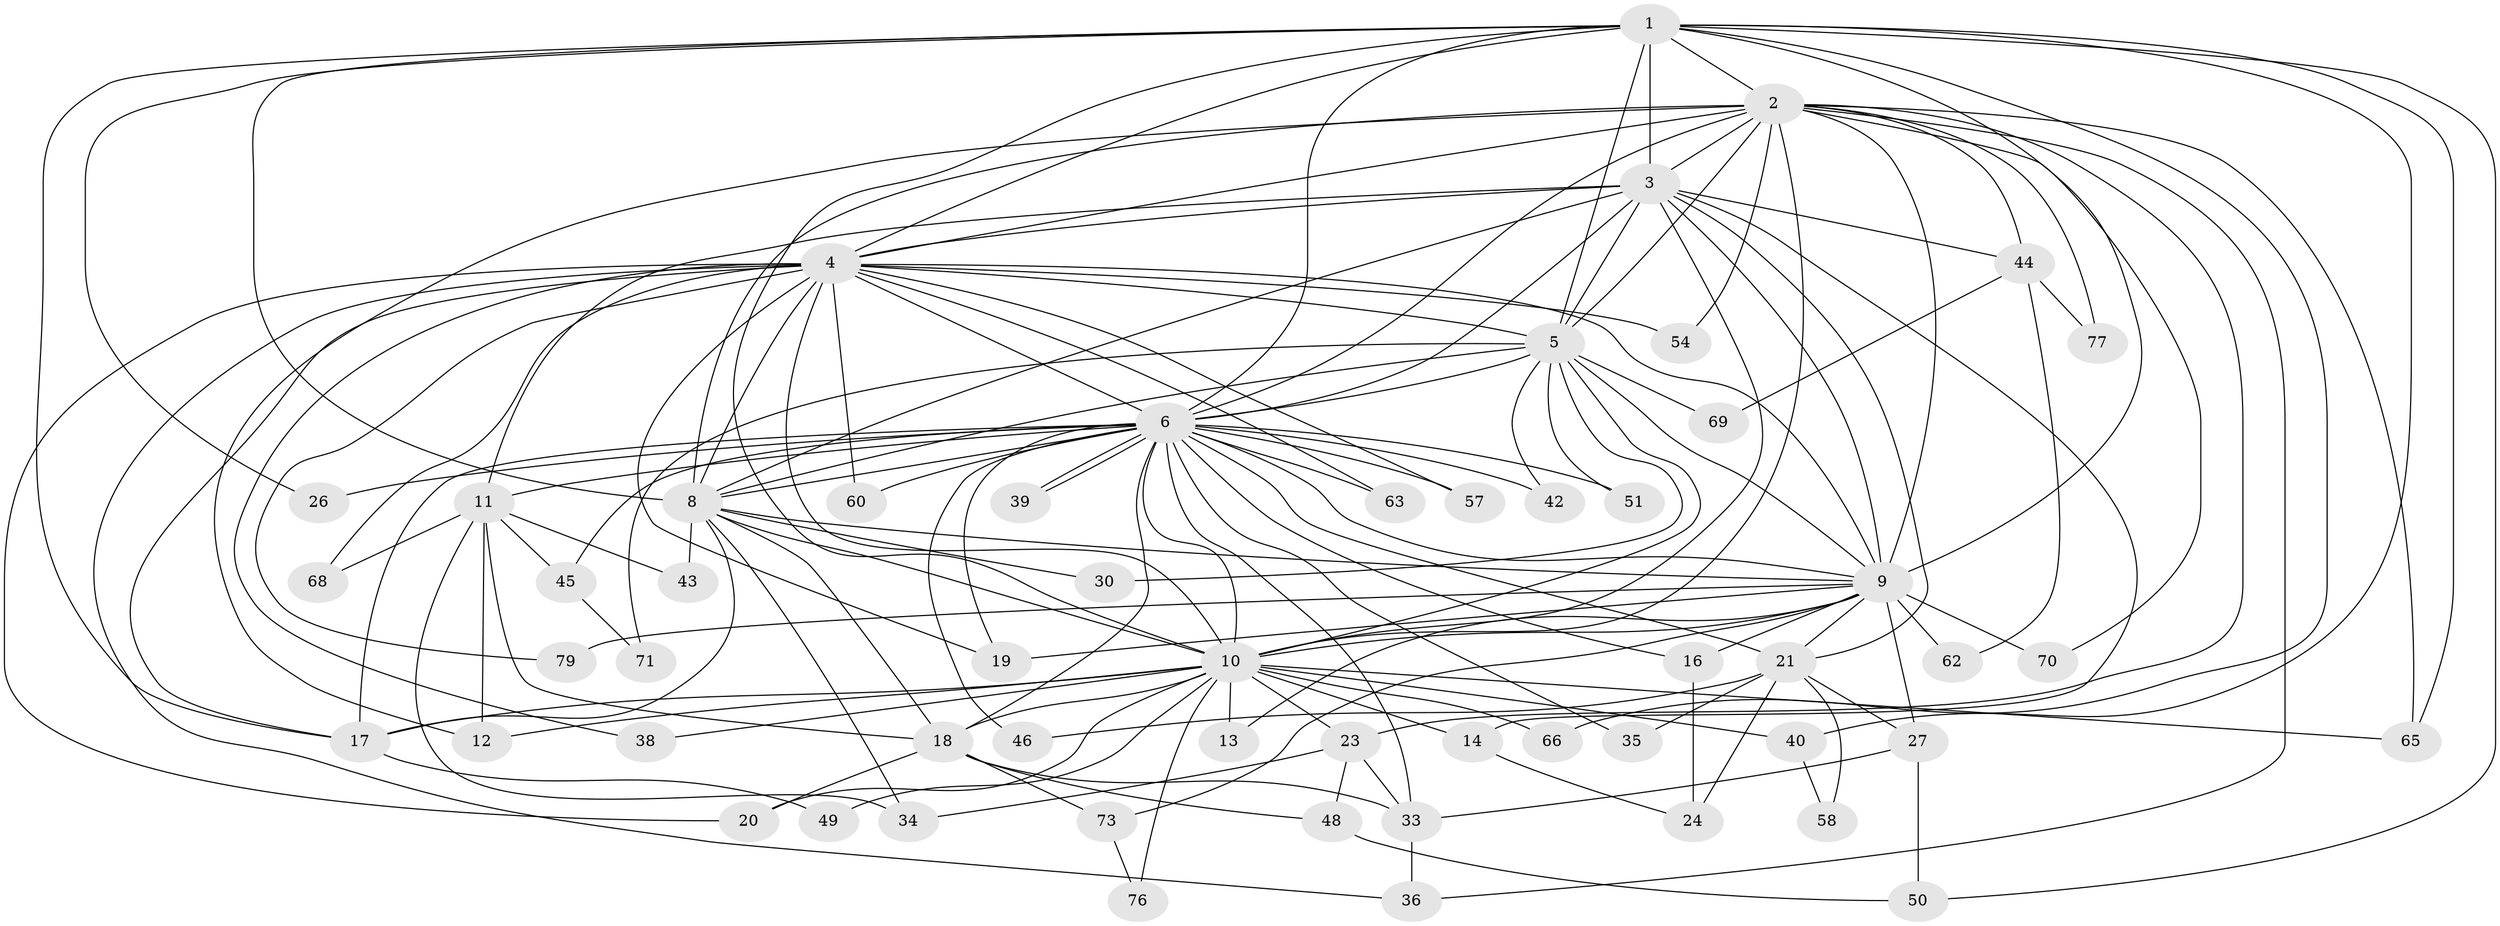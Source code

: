 // original degree distribution, {17: 0.012658227848101266, 18: 0.02531645569620253, 14: 0.012658227848101266, 20: 0.012658227848101266, 16: 0.012658227848101266, 19: 0.02531645569620253, 15: 0.012658227848101266, 23: 0.012658227848101266, 6: 0.02531645569620253, 3: 0.21518987341772153, 2: 0.5443037974683544, 8: 0.02531645569620253, 5: 0.02531645569620253, 4: 0.0379746835443038}
// Generated by graph-tools (version 1.1) at 2025/41/03/06/25 10:41:36]
// undirected, 56 vertices, 146 edges
graph export_dot {
graph [start="1"]
  node [color=gray90,style=filled];
  1 [super="+41"];
  2 [super="+15"];
  3 [super="+61"];
  4 [super="+78"];
  5 [super="+37"];
  6 [super="+7"];
  8 [super="+32"];
  9 [super="+47"];
  10 [super="+22"];
  11 [super="+25"];
  12 [super="+31"];
  13;
  14 [super="+55"];
  16;
  17 [super="+29"];
  18 [super="+53"];
  19 [super="+28"];
  20 [super="+52"];
  21 [super="+64"];
  23 [super="+59"];
  24;
  26;
  27 [super="+75"];
  30;
  33 [super="+74"];
  34;
  35;
  36 [super="+72"];
  38;
  39;
  40;
  42;
  43;
  44;
  45;
  46;
  48;
  49;
  50 [super="+56"];
  51;
  54;
  57;
  58;
  60;
  62;
  63;
  65 [super="+67"];
  66;
  68;
  69;
  70;
  71;
  73;
  76;
  77;
  79;
  1 -- 2 [weight=2];
  1 -- 3;
  1 -- 4;
  1 -- 5;
  1 -- 6 [weight=2];
  1 -- 8;
  1 -- 9 [weight=2];
  1 -- 10;
  1 -- 26;
  1 -- 40;
  1 -- 66;
  1 -- 50;
  1 -- 17;
  1 -- 65;
  2 -- 3;
  2 -- 4;
  2 -- 5;
  2 -- 6 [weight=2];
  2 -- 8;
  2 -- 9;
  2 -- 10;
  2 -- 12;
  2 -- 23;
  2 -- 36;
  2 -- 44;
  2 -- 54;
  2 -- 65;
  2 -- 70;
  2 -- 77;
  3 -- 4;
  3 -- 5;
  3 -- 6 [weight=2];
  3 -- 8;
  3 -- 9;
  3 -- 10 [weight=2];
  3 -- 11;
  3 -- 14;
  3 -- 44;
  3 -- 21;
  4 -- 5;
  4 -- 6 [weight=2];
  4 -- 8;
  4 -- 9;
  4 -- 10;
  4 -- 19;
  4 -- 36;
  4 -- 38;
  4 -- 54;
  4 -- 57;
  4 -- 60;
  4 -- 63;
  4 -- 68;
  4 -- 79;
  4 -- 17;
  4 -- 20;
  5 -- 6 [weight=2];
  5 -- 8;
  5 -- 9 [weight=2];
  5 -- 10 [weight=2];
  5 -- 30;
  5 -- 42;
  5 -- 51;
  5 -- 69;
  5 -- 71;
  6 -- 8 [weight=3];
  6 -- 9 [weight=2];
  6 -- 10 [weight=2];
  6 -- 11;
  6 -- 35;
  6 -- 39;
  6 -- 39;
  6 -- 42;
  6 -- 45;
  6 -- 60;
  6 -- 63;
  6 -- 19;
  6 -- 16;
  6 -- 17;
  6 -- 21;
  6 -- 26;
  6 -- 46;
  6 -- 51;
  6 -- 57;
  6 -- 33;
  6 -- 18;
  8 -- 9;
  8 -- 10;
  8 -- 17;
  8 -- 18;
  8 -- 30;
  8 -- 34;
  8 -- 43;
  9 -- 10;
  9 -- 13;
  9 -- 16;
  9 -- 19;
  9 -- 21;
  9 -- 27;
  9 -- 62;
  9 -- 70;
  9 -- 73;
  9 -- 79;
  10 -- 12;
  10 -- 13;
  10 -- 14;
  10 -- 17;
  10 -- 18;
  10 -- 20;
  10 -- 23;
  10 -- 38;
  10 -- 40;
  10 -- 49;
  10 -- 65;
  10 -- 66;
  10 -- 76;
  11 -- 34;
  11 -- 68;
  11 -- 12;
  11 -- 43;
  11 -- 18;
  11 -- 45;
  14 -- 24;
  16 -- 24;
  17 -- 49;
  18 -- 20;
  18 -- 33;
  18 -- 48;
  18 -- 73;
  21 -- 24;
  21 -- 27;
  21 -- 35;
  21 -- 46;
  21 -- 58;
  23 -- 33;
  23 -- 48;
  23 -- 34;
  27 -- 50;
  27 -- 33;
  33 -- 36;
  40 -- 58;
  44 -- 62;
  44 -- 69;
  44 -- 77;
  45 -- 71;
  48 -- 50;
  73 -- 76;
}
